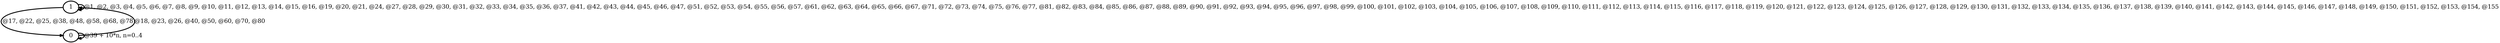 digraph G {
        node [style=rounded, penwidth=3, fontsize=20, shape=oval];
        "1" -> "1" [label="@1, @2, @3, @4, @5, @6, @7, @8, @9, @10, @11, @12, @13, @14, @15, @16, @19, @20, @21, @24, @27, @28, @29, @30, @31, @32, @33, @34, @35, @36, @37, @41, @42, @43, @44, @45, @46, @47, @51, @52, @53, @54, @55, @56, @57, @61, @62, @63, @64, @65, @66, @67, @71, @72, @73, @74, @75, @76, @77, @81, @82, @83, @84, @85, @86, @87, @88, @89, @90, @91, @92, @93, @94, @95, @96, @97, @98, @99, @100, @101, @102, @103, @104, @105, @106, @107, @108, @109, @110, @111, @112, @113, @114, @115, @116, @117, @118, @119, @120, @121, @122, @123, @124, @125, @126, @127, @128, @129, @130, @131, @132, @133, @134, @135, @136, @137, @138, @139, @140, @141, @142, @143, @144, @145, @146, @147, @148, @149, @150, @151, @152, @153, @154, @155", color=black,arrowsize=1,style=bold,penwidth=3,fontsize=20];
"1" -> "0" [label="@17, @22, @25, @38, @48, @58, @68, @78", color=black,arrowsize=1,style=bold,penwidth=3,fontsize=20];
"0" -> "1" [label="@18, @23, @26, @40, @50, @60, @70, @80", color=black,arrowsize=1,style=bold,penwidth=3,fontsize=20];
"0" -> "0" [label="@39 + 10*n, n=0..4", color=black,arrowsize=1,style=bold,penwidth=3,fontsize=20];
}
